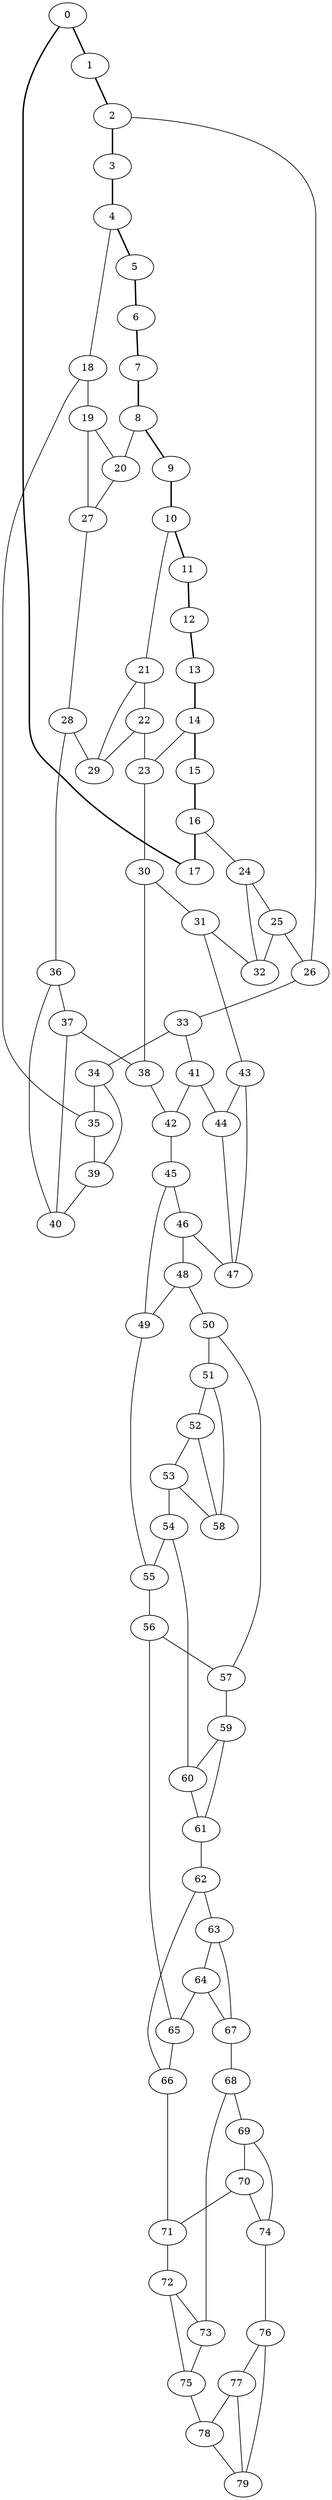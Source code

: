 //Inside of this graph isn't 3-connected
graph G {
0 [ pos = " 18.00,0.00!" ];
0 -- 1[style=bold];
0 -- 17[style=bold];
1 [ pos = " 16.91,6.16!" ];
1 -- 2[style=bold];
2 [ pos = " 13.79,11.57!" ];
2 -- 3[style=bold];
2 -- 26;
3 [ pos = " 9.00,15.59!" ];
3 -- 4[style=bold];
4 [ pos = " 3.13,17.73!" ];
4 -- 5[style=bold];
4 -- 18;
5 [ pos = " -3.13,17.73!" ];
5 -- 6[style=bold];
6 [ pos = " -9.00,15.59!" ];
6 -- 7[style=bold];
7 [ pos = " -13.79,11.57!" ];
7 -- 8[style=bold];
8 [ pos = " -16.91,6.16!" ];
8 -- 9[style=bold];
8 -- 20;
9 [ pos = " -18.00,0.00!" ];
9 -- 10[style=bold];
10 [ pos = " -16.91,-6.16!" ];
10 -- 11[style=bold];
10 -- 21;
11 [ pos = " -13.79,-11.57!" ];
11 -- 12[style=bold];
12 [ pos = " -9.00,-15.59!" ];
12 -- 13[style=bold];
13 [ pos = " -3.13,-17.73!" ];
13 -- 14[style=bold];
14 [ pos = " 3.13,-17.73!" ];
14 -- 15[style=bold];
14 -- 23;
15 [ pos = " 9.00,-15.59!" ];
15 -- 16[style=bold];
16 [ pos = " 13.79,-11.57!" ];
16 -- 17[style=bold];
16 -- 24;
17 [ pos = " 16.91,-6.16!" ];
18 -- 19;
18 -- 35;
19 -- 20;
19 -- 27;
20 -- 27;
21 -- 22;
21 -- 29;
22 -- 23;
22 -- 29;
23 -- 30;
24 -- 25;
24 -- 32;
25 -- 26;
25 -- 32;
26 -- 33;
27 -- 28;
28 -- 29;
28 -- 36;
30 -- 31;
30 -- 38;
31 -- 32;
31 -- 43;
33 -- 34;
33 -- 41;
34 -- 35;
34 -- 39;
35 -- 39;
36 -- 37;
36 -- 40;
37 -- 38;
37 -- 40;
38 -- 42;
39 -- 40;
41 -- 42;
41 -- 44;
42 -- 45;
43 -- 44;
43 -- 47;
44 -- 47;
45 -- 46;
45 -- 49;
46 -- 47;
46 -- 48;
48 -- 49;
48 -- 50;
49 -- 55;
50 -- 51;
50 -- 57;
51 -- 52;
51 -- 58;
52 -- 53;
52 -- 58;
53 -- 54;
53 -- 58;
54 -- 55;
54 -- 60;
55 -- 56;
56 -- 57;
56 -- 65;
57 -- 59;
59 -- 60;
59 -- 61;
60 -- 61;
61 -- 62;
62 -- 63;
62 -- 66;
63 -- 64;
63 -- 67;
64 -- 65;
64 -- 67;
65 -- 66;
66 -- 71;
67 -- 68;
68 -- 69;
68 -- 73;
69 -- 70;
69 -- 74;
70 -- 71;
70 -- 74;
71 -- 72;
72 -- 73;
72 -- 75;
73 -- 75;
74 -- 76;
75 -- 78;
76 -- 77;
76 -- 79;
77 -- 78;
77 -- 79;
78 -- 79;
}
